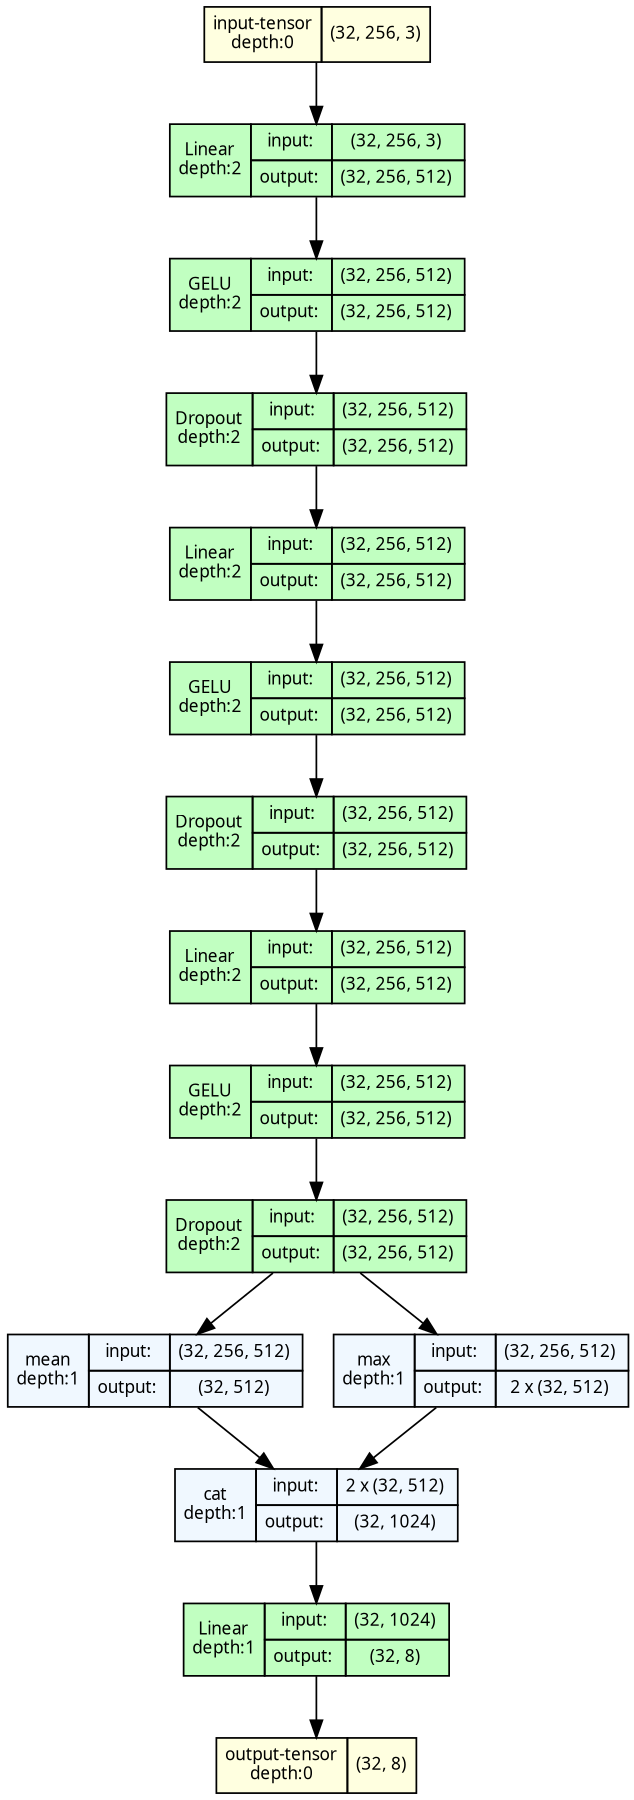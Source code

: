 strict digraph model {
	graph [ordering=in rankdir=TB size="12.0,12.0"]
	node [align=left fontname="Linux libertine" fontsize=10 height=0.2 margin=0 ranksep=0.1 shape=plaintext style=filled]
	edge [fontsize=10]
	0 [label=<
                    <TABLE BORDER="0" CELLBORDER="1"
                    CELLSPACING="0" CELLPADDING="4">
                        <TR><TD>input-tensor<BR/>depth:0</TD><TD>(32, 256, 3)</TD></TR>
                    </TABLE>> fillcolor=lightyellow]
	1 [label=<
                    <TABLE BORDER="0" CELLBORDER="1"
                    CELLSPACING="0" CELLPADDING="4">
                    <TR>
                        <TD ROWSPAN="2">Linear<BR/>depth:2</TD>
                        <TD COLSPAN="2">input:</TD>
                        <TD COLSPAN="2">(32, 256, 3) </TD>
                    </TR>
                    <TR>
                        <TD COLSPAN="2">output: </TD>
                        <TD COLSPAN="2">(32, 256, 512) </TD>
                    </TR>
                    </TABLE>> fillcolor=darkseagreen1]
	2 [label=<
                    <TABLE BORDER="0" CELLBORDER="1"
                    CELLSPACING="0" CELLPADDING="4">
                    <TR>
                        <TD ROWSPAN="2">GELU<BR/>depth:2</TD>
                        <TD COLSPAN="2">input:</TD>
                        <TD COLSPAN="2">(32, 256, 512) </TD>
                    </TR>
                    <TR>
                        <TD COLSPAN="2">output: </TD>
                        <TD COLSPAN="2">(32, 256, 512) </TD>
                    </TR>
                    </TABLE>> fillcolor=darkseagreen1]
	3 [label=<
                    <TABLE BORDER="0" CELLBORDER="1"
                    CELLSPACING="0" CELLPADDING="4">
                    <TR>
                        <TD ROWSPAN="2">Dropout<BR/>depth:2</TD>
                        <TD COLSPAN="2">input:</TD>
                        <TD COLSPAN="2">(32, 256, 512) </TD>
                    </TR>
                    <TR>
                        <TD COLSPAN="2">output: </TD>
                        <TD COLSPAN="2">(32, 256, 512) </TD>
                    </TR>
                    </TABLE>> fillcolor=darkseagreen1]
	4 [label=<
                    <TABLE BORDER="0" CELLBORDER="1"
                    CELLSPACING="0" CELLPADDING="4">
                    <TR>
                        <TD ROWSPAN="2">Linear<BR/>depth:2</TD>
                        <TD COLSPAN="2">input:</TD>
                        <TD COLSPAN="2">(32, 256, 512) </TD>
                    </TR>
                    <TR>
                        <TD COLSPAN="2">output: </TD>
                        <TD COLSPAN="2">(32, 256, 512) </TD>
                    </TR>
                    </TABLE>> fillcolor=darkseagreen1]
	5 [label=<
                    <TABLE BORDER="0" CELLBORDER="1"
                    CELLSPACING="0" CELLPADDING="4">
                    <TR>
                        <TD ROWSPAN="2">GELU<BR/>depth:2</TD>
                        <TD COLSPAN="2">input:</TD>
                        <TD COLSPAN="2">(32, 256, 512) </TD>
                    </TR>
                    <TR>
                        <TD COLSPAN="2">output: </TD>
                        <TD COLSPAN="2">(32, 256, 512) </TD>
                    </TR>
                    </TABLE>> fillcolor=darkseagreen1]
	6 [label=<
                    <TABLE BORDER="0" CELLBORDER="1"
                    CELLSPACING="0" CELLPADDING="4">
                    <TR>
                        <TD ROWSPAN="2">Dropout<BR/>depth:2</TD>
                        <TD COLSPAN="2">input:</TD>
                        <TD COLSPAN="2">(32, 256, 512) </TD>
                    </TR>
                    <TR>
                        <TD COLSPAN="2">output: </TD>
                        <TD COLSPAN="2">(32, 256, 512) </TD>
                    </TR>
                    </TABLE>> fillcolor=darkseagreen1]
	7 [label=<
                    <TABLE BORDER="0" CELLBORDER="1"
                    CELLSPACING="0" CELLPADDING="4">
                    <TR>
                        <TD ROWSPAN="2">Linear<BR/>depth:2</TD>
                        <TD COLSPAN="2">input:</TD>
                        <TD COLSPAN="2">(32, 256, 512) </TD>
                    </TR>
                    <TR>
                        <TD COLSPAN="2">output: </TD>
                        <TD COLSPAN="2">(32, 256, 512) </TD>
                    </TR>
                    </TABLE>> fillcolor=darkseagreen1]
	8 [label=<
                    <TABLE BORDER="0" CELLBORDER="1"
                    CELLSPACING="0" CELLPADDING="4">
                    <TR>
                        <TD ROWSPAN="2">GELU<BR/>depth:2</TD>
                        <TD COLSPAN="2">input:</TD>
                        <TD COLSPAN="2">(32, 256, 512) </TD>
                    </TR>
                    <TR>
                        <TD COLSPAN="2">output: </TD>
                        <TD COLSPAN="2">(32, 256, 512) </TD>
                    </TR>
                    </TABLE>> fillcolor=darkseagreen1]
	9 [label=<
                    <TABLE BORDER="0" CELLBORDER="1"
                    CELLSPACING="0" CELLPADDING="4">
                    <TR>
                        <TD ROWSPAN="2">Dropout<BR/>depth:2</TD>
                        <TD COLSPAN="2">input:</TD>
                        <TD COLSPAN="2">(32, 256, 512) </TD>
                    </TR>
                    <TR>
                        <TD COLSPAN="2">output: </TD>
                        <TD COLSPAN="2">(32, 256, 512) </TD>
                    </TR>
                    </TABLE>> fillcolor=darkseagreen1]
	10 [label=<
                    <TABLE BORDER="0" CELLBORDER="1"
                    CELLSPACING="0" CELLPADDING="4">
                    <TR>
                        <TD ROWSPAN="2">mean<BR/>depth:1</TD>
                        <TD COLSPAN="2">input:</TD>
                        <TD COLSPAN="2">(32, 256, 512) </TD>
                    </TR>
                    <TR>
                        <TD COLSPAN="2">output: </TD>
                        <TD COLSPAN="2">(32, 512) </TD>
                    </TR>
                    </TABLE>> fillcolor=aliceblue]
	11 [label=<
                    <TABLE BORDER="0" CELLBORDER="1"
                    CELLSPACING="0" CELLPADDING="4">
                    <TR>
                        <TD ROWSPAN="2">max<BR/>depth:1</TD>
                        <TD COLSPAN="2">input:</TD>
                        <TD COLSPAN="2">(32, 256, 512) </TD>
                    </TR>
                    <TR>
                        <TD COLSPAN="2">output: </TD>
                        <TD COLSPAN="2">2 x (32, 512) </TD>
                    </TR>
                    </TABLE>> fillcolor=aliceblue]
	12 [label=<
                    <TABLE BORDER="0" CELLBORDER="1"
                    CELLSPACING="0" CELLPADDING="4">
                    <TR>
                        <TD ROWSPAN="2">cat<BR/>depth:1</TD>
                        <TD COLSPAN="2">input:</TD>
                        <TD COLSPAN="2">2 x (32, 512) </TD>
                    </TR>
                    <TR>
                        <TD COLSPAN="2">output: </TD>
                        <TD COLSPAN="2">(32, 1024) </TD>
                    </TR>
                    </TABLE>> fillcolor=aliceblue]
	13 [label=<
                    <TABLE BORDER="0" CELLBORDER="1"
                    CELLSPACING="0" CELLPADDING="4">
                    <TR>
                        <TD ROWSPAN="2">Linear<BR/>depth:1</TD>
                        <TD COLSPAN="2">input:</TD>
                        <TD COLSPAN="2">(32, 1024) </TD>
                    </TR>
                    <TR>
                        <TD COLSPAN="2">output: </TD>
                        <TD COLSPAN="2">(32, 8) </TD>
                    </TR>
                    </TABLE>> fillcolor=darkseagreen1]
	14 [label=<
                    <TABLE BORDER="0" CELLBORDER="1"
                    CELLSPACING="0" CELLPADDING="4">
                        <TR><TD>output-tensor<BR/>depth:0</TD><TD>(32, 8)</TD></TR>
                    </TABLE>> fillcolor=lightyellow]
	0 -> 1
	1 -> 2
	2 -> 3
	3 -> 4
	4 -> 5
	5 -> 6
	6 -> 7
	7 -> 8
	8 -> 9
	9 -> 10
	9 -> 11
	10 -> 12
	11 -> 12
	12 -> 13
	13 -> 14
}
